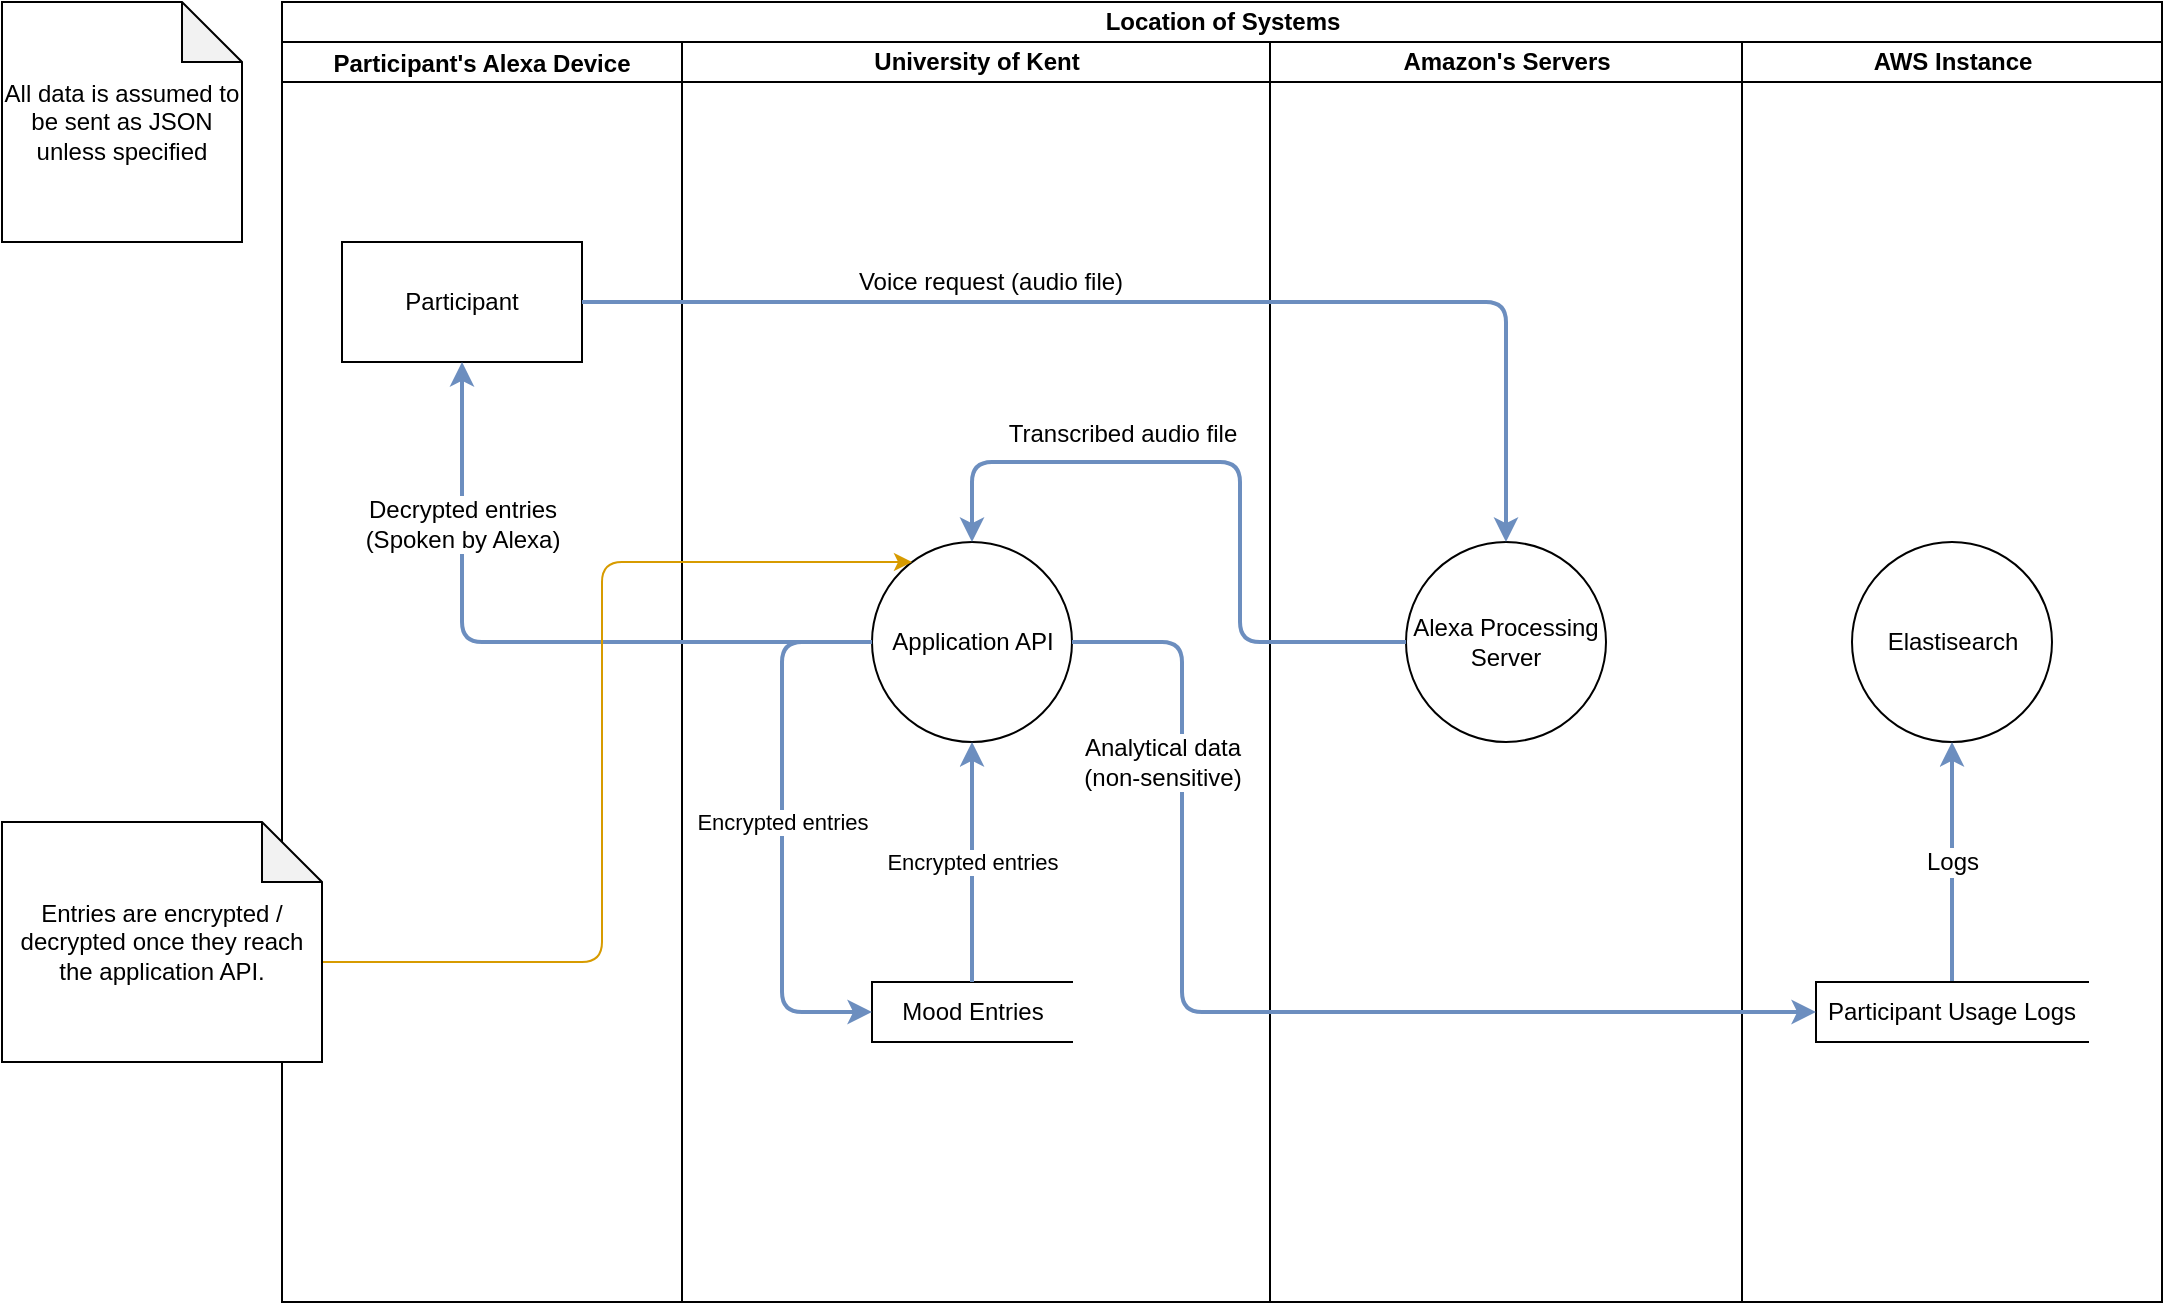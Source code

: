 <mxfile version="12.3.2" type="device" pages="2"><diagram id="C1v8mTe7ugSQuTgbRVYM" name="Alexa"><mxGraphModel dx="1351" dy="1036" grid="1" gridSize="10" guides="1" tooltips="1" connect="1" arrows="1" fold="1" page="1" pageScale="1" pageWidth="827" pageHeight="1169" math="0" shadow="0"><root><mxCell id="0"/><mxCell id="1" parent="0"/><mxCell id="dcTzPfN78nYmeOimg58B-1" value="Location of Systems" style="swimlane;html=1;childLayout=stackLayout;resizeParent=1;resizeParentMax=0;startSize=20;" vertex="1" parent="1"><mxGeometry x="150" y="40" width="940" height="650" as="geometry"/></mxCell><mxCell id="dcTzPfN78nYmeOimg58B-15" value="Participant's Alexa Device" style="swimlane;startSize=20;" vertex="1" parent="dcTzPfN78nYmeOimg58B-1"><mxGeometry y="20" width="200" height="630" as="geometry"/></mxCell><mxCell id="dcTzPfN78nYmeOimg58B-16" value="Participant" style="rounded=0;whiteSpace=wrap;html=1;" vertex="1" parent="dcTzPfN78nYmeOimg58B-15"><mxGeometry x="30" y="100" width="120" height="60" as="geometry"/></mxCell><mxCell id="dcTzPfN78nYmeOimg58B-2" value="University of Kent" style="swimlane;html=1;startSize=20;" vertex="1" parent="dcTzPfN78nYmeOimg58B-1"><mxGeometry x="200" y="20" width="294" height="630" as="geometry"><mxRectangle y="20" width="30" height="630" as="alternateBounds"/></mxGeometry></mxCell><mxCell id="dcTzPfN78nYmeOimg58B-6" value="Application API" style="shape=ellipse;html=1;dashed=0;whitespace=wrap;perimeter=ellipsePerimeter;" vertex="1" parent="dcTzPfN78nYmeOimg58B-2"><mxGeometry x="95" y="250" width="100" height="100" as="geometry"/></mxCell><mxCell id="dcTzPfN78nYmeOimg58B-23" value="Mood Entries" style="html=1;dashed=0;whitespace=wrap;shape=partialRectangle;right=0;fillColor=none;" vertex="1" parent="dcTzPfN78nYmeOimg58B-2"><mxGeometry x="95" y="470" width="100" height="30" as="geometry"/></mxCell><mxCell id="dcTzPfN78nYmeOimg58B-24" value="Encrypted entries" style="endArrow=classic;html=1;strokeColor=#6c8ebf;strokeWidth=2;fillColor=#dae8fc;entryX=0;entryY=0.5;entryDx=0;entryDy=0;exitX=0;exitY=0.5;exitDx=0;exitDy=0;edgeStyle=orthogonalEdgeStyle;" edge="1" parent="dcTzPfN78nYmeOimg58B-2" source="dcTzPfN78nYmeOimg58B-6" target="dcTzPfN78nYmeOimg58B-23"><mxGeometry x="-0.018" width="50" height="50" relative="1" as="geometry"><mxPoint x="-155" y="340" as="sourcePoint"/><mxPoint x="145" y="420.711" as="targetPoint"/><Array as="points"><mxPoint x="50" y="300"/><mxPoint x="50" y="485"/></Array><mxPoint as="offset"/></mxGeometry></mxCell><mxCell id="dcTzPfN78nYmeOimg58B-25" value="Encrypted entries" style="endArrow=classic;html=1;strokeColor=#6c8ebf;strokeWidth=2;fillColor=#dae8fc;entryX=0.5;entryY=1;entryDx=0;entryDy=0;" edge="1" parent="dcTzPfN78nYmeOimg58B-2" source="dcTzPfN78nYmeOimg58B-23" target="dcTzPfN78nYmeOimg58B-6"><mxGeometry width="50" height="50" relative="1" as="geometry"><mxPoint x="-155" y="389.289" as="sourcePoint"/><mxPoint x="145" y="399.289" as="targetPoint"/></mxGeometry></mxCell><mxCell id="dcTzPfN78nYmeOimg58B-3" value="Amazon's Servers" style="swimlane;html=1;startSize=20;" vertex="1" parent="dcTzPfN78nYmeOimg58B-1"><mxGeometry x="494" y="20" width="236" height="630" as="geometry"/></mxCell><mxCell id="dcTzPfN78nYmeOimg58B-17" value="Alexa Processing Server" style="shape=ellipse;html=1;dashed=0;whitespace=wrap;perimeter=ellipsePerimeter;whiteSpace=wrap;" vertex="1" parent="dcTzPfN78nYmeOimg58B-3"><mxGeometry x="68" y="250" width="100" height="100" as="geometry"/></mxCell><mxCell id="dcTzPfN78nYmeOimg58B-4" value="AWS Instance" style="swimlane;html=1;startSize=20;" vertex="1" parent="dcTzPfN78nYmeOimg58B-1"><mxGeometry x="730" y="20" width="210" height="630" as="geometry"/></mxCell><mxCell id="dcTzPfN78nYmeOimg58B-29" value="Elastisearch" style="shape=ellipse;html=1;dashed=0;whitespace=wrap;perimeter=ellipsePerimeter;" vertex="1" parent="dcTzPfN78nYmeOimg58B-4"><mxGeometry x="55" y="250" width="100" height="100" as="geometry"/></mxCell><mxCell id="dcTzPfN78nYmeOimg58B-32" style="edgeStyle=orthogonalEdgeStyle;orthogonalLoop=1;jettySize=auto;html=1;entryX=0.5;entryY=1;entryDx=0;entryDy=0;strokeColor=#6c8ebf;strokeWidth=2;fillColor=#dae8fc;" edge="1" parent="dcTzPfN78nYmeOimg58B-4" source="dcTzPfN78nYmeOimg58B-30" target="dcTzPfN78nYmeOimg58B-29"><mxGeometry relative="1" as="geometry"/></mxCell><mxCell id="dcTzPfN78nYmeOimg58B-34" value="Logs" style="text;html=1;align=center;verticalAlign=middle;resizable=0;points=[];;labelBackgroundColor=#ffffff;" vertex="1" connectable="0" parent="dcTzPfN78nYmeOimg58B-32"><mxGeometry x="0.15" y="-2" relative="1" as="geometry"><mxPoint x="-2" y="9" as="offset"/></mxGeometry></mxCell><mxCell id="dcTzPfN78nYmeOimg58B-30" value="Participant Usage Logs" style="html=1;dashed=0;whitespace=wrap;shape=partialRectangle;right=0;fillColor=none;whiteSpace=wrap;" vertex="1" parent="dcTzPfN78nYmeOimg58B-4"><mxGeometry x="37" y="470" width="136" height="30" as="geometry"/></mxCell><mxCell id="dcTzPfN78nYmeOimg58B-18" value="" style="endArrow=classic;html=1;entryX=0.5;entryY=0;entryDx=0;entryDy=0;edgeStyle=orthogonalEdgeStyle;fillColor=#dae8fc;strokeColor=#6c8ebf;strokeWidth=2;" edge="1" parent="dcTzPfN78nYmeOimg58B-1" source="dcTzPfN78nYmeOimg58B-16" target="dcTzPfN78nYmeOimg58B-17"><mxGeometry width="50" height="50" relative="1" as="geometry"><mxPoint x="-15" y="120" as="sourcePoint"/><mxPoint x="205.711" y="130" as="targetPoint"/></mxGeometry></mxCell><mxCell id="dcTzPfN78nYmeOimg58B-26" value="Voice request (audio file)" style="text;html=1;align=center;verticalAlign=middle;resizable=0;points=[];;labelBackgroundColor=#ffffff;" vertex="1" connectable="0" parent="dcTzPfN78nYmeOimg58B-18"><mxGeometry x="-0.547" y="5" relative="1" as="geometry"><mxPoint x="72" y="-5" as="offset"/></mxGeometry></mxCell><mxCell id="dcTzPfN78nYmeOimg58B-19" value="" style="endArrow=classic;html=1;strokeWidth=2;entryX=0.5;entryY=0;entryDx=0;entryDy=0;strokeColor=#6c8ebf;fillColor=#dae8fc;edgeStyle=orthogonalEdgeStyle;" edge="1" parent="dcTzPfN78nYmeOimg58B-1" source="dcTzPfN78nYmeOimg58B-17" target="dcTzPfN78nYmeOimg58B-6"><mxGeometry width="50" height="50" relative="1" as="geometry"><mxPoint x="-206.711" y="310" as="sourcePoint"/><mxPoint x="383.289" y="320" as="targetPoint"/><Array as="points"><mxPoint x="479" y="320"/><mxPoint x="479" y="230"/><mxPoint x="345" y="230"/></Array></mxGeometry></mxCell><mxCell id="dcTzPfN78nYmeOimg58B-21" value="Transcribed audio file" style="text;html=1;align=center;verticalAlign=middle;resizable=0;points=[];;labelBackgroundColor=#ffffff;fontStyle=0" vertex="1" connectable="0" parent="dcTzPfN78nYmeOimg58B-19"><mxGeometry x="-0.188" relative="1" as="geometry"><mxPoint x="-59" y="-46" as="offset"/></mxGeometry></mxCell><mxCell id="dcTzPfN78nYmeOimg58B-27" value="" style="endArrow=classic;html=1;strokeColor=#6c8ebf;strokeWidth=2;fillColor=#dae8fc;entryX=0.5;entryY=1;entryDx=0;entryDy=0;edgeStyle=orthogonalEdgeStyle;" edge="1" parent="dcTzPfN78nYmeOimg58B-1" source="dcTzPfN78nYmeOimg58B-6" target="dcTzPfN78nYmeOimg58B-16"><mxGeometry width="50" height="50" relative="1" as="geometry"><mxPoint x="-5" y="189.289" as="sourcePoint"/><mxPoint x="295" y="199.289" as="targetPoint"/></mxGeometry></mxCell><mxCell id="dcTzPfN78nYmeOimg58B-28" value="Decrypted entries&lt;br&gt;(Spoken by Alexa)" style="text;html=1;align=center;verticalAlign=middle;resizable=0;points=[];;labelBackgroundColor=#ffffff;" vertex="1" connectable="0" parent="dcTzPfN78nYmeOimg58B-27"><mxGeometry x="0.533" relative="1" as="geometry"><mxPoint as="offset"/></mxGeometry></mxCell><mxCell id="dcTzPfN78nYmeOimg58B-31" value="" style="endArrow=classic;html=1;strokeColor=#6c8ebf;strokeWidth=2;fillColor=#dae8fc;entryX=0;entryY=0.5;entryDx=0;entryDy=0;edgeStyle=orthogonalEdgeStyle;" edge="1" parent="dcTzPfN78nYmeOimg58B-1" source="dcTzPfN78nYmeOimg58B-6" target="dcTzPfN78nYmeOimg58B-30"><mxGeometry width="50" height="50" relative="1" as="geometry"><mxPoint x="45" y="310" as="sourcePoint"/><mxPoint x="465.711" y="320" as="targetPoint"/><Array as="points"><mxPoint x="450" y="320"/><mxPoint x="450" y="505"/></Array></mxGeometry></mxCell><mxCell id="dcTzPfN78nYmeOimg58B-33" value="Analytical data&lt;br&gt;(non-sensitive)" style="text;html=1;align=center;verticalAlign=middle;resizable=0;points=[];;labelBackgroundColor=#ffffff;" vertex="1" connectable="0" parent="dcTzPfN78nYmeOimg58B-31"><mxGeometry x="0.142" y="2" relative="1" as="geometry"><mxPoint x="-88" y="-123" as="offset"/></mxGeometry></mxCell><mxCell id="dcTzPfN78nYmeOimg58B-22" value="All data is assumed to be sent as JSON unless specified" style="shape=note;whiteSpace=wrap;html=1;backgroundOutline=1;darkOpacity=0.05;dashed=0;" vertex="1" parent="1"><mxGeometry x="10" y="40" width="120" height="120" as="geometry"/></mxCell><mxCell id="ZAbytnV5UNy0pL8NDC4B-2" style="edgeStyle=orthogonalEdgeStyle;orthogonalLoop=1;jettySize=auto;html=1;strokeColor=#d79b00;strokeWidth=1;fillColor=#ffe6cc;" edge="1" parent="1" source="ZAbytnV5UNy0pL8NDC4B-1" target="dcTzPfN78nYmeOimg58B-6"><mxGeometry relative="1" as="geometry"><Array as="points"><mxPoint x="310" y="520"/><mxPoint x="310" y="320"/></Array></mxGeometry></mxCell><mxCell id="ZAbytnV5UNy0pL8NDC4B-1" value="Entries are encrypted / decrypted once they reach the application API." style="shape=note;whiteSpace=wrap;html=1;backgroundOutline=1;darkOpacity=0.05;dashed=0;" vertex="1" parent="1"><mxGeometry x="10" y="450" width="160" height="120" as="geometry"/></mxCell></root></mxGraphModel></diagram><diagram id="iH2dZtFCqkVUjak707w7" name="Application"><mxGraphModel dx="946" dy="725" grid="1" gridSize="10" guides="1" tooltips="1" connect="1" arrows="1" fold="1" page="1" pageScale="1" pageWidth="827" pageHeight="1169" math="0" shadow="0"><root><mxCell id="tU0rBqO8w7DGsYOXJIm6-0"/><mxCell id="tU0rBqO8w7DGsYOXJIm6-1" parent="tU0rBqO8w7DGsYOXJIm6-0"/><mxCell id="tU0rBqO8w7DGsYOXJIm6-2" value="Location of Systems" style="swimlane;html=1;childLayout=stackLayout;resizeParent=1;resizeParentMax=0;startSize=20;" vertex="1" parent="tU0rBqO8w7DGsYOXJIm6-1"><mxGeometry x="150" y="40" width="670" height="650" as="geometry"/></mxCell><mxCell id="tU0rBqO8w7DGsYOXJIm6-3" value="Participant's Device" style="swimlane;startSize=20;" vertex="1" parent="tU0rBqO8w7DGsYOXJIm6-2"><mxGeometry y="20" width="180" height="630" as="geometry"/></mxCell><mxCell id="tU0rBqO8w7DGsYOXJIm6-4" value="Participant" style="rounded=0;whiteSpace=wrap;html=1;" vertex="1" parent="tU0rBqO8w7DGsYOXJIm6-3"><mxGeometry x="30" y="100" width="120" height="60" as="geometry"/></mxCell><mxCell id="tU0rBqO8w7DGsYOXJIm6-5" value="University of Kent" style="swimlane;html=1;startSize=20;" vertex="1" parent="tU0rBqO8w7DGsYOXJIm6-2"><mxGeometry x="180" y="20" width="294" height="630" as="geometry"><mxRectangle y="20" width="30" height="630" as="alternateBounds"/></mxGeometry></mxCell><mxCell id="tU0rBqO8w7DGsYOXJIm6-6" value="Application API" style="shape=ellipse;html=1;dashed=0;whitespace=wrap;perimeter=ellipsePerimeter;" vertex="1" parent="tU0rBqO8w7DGsYOXJIm6-5"><mxGeometry x="95" y="250" width="100" height="100" as="geometry"/></mxCell><mxCell id="tU0rBqO8w7DGsYOXJIm6-7" value="Mood Entries" style="html=1;dashed=0;whitespace=wrap;shape=partialRectangle;right=0;fillColor=none;" vertex="1" parent="tU0rBqO8w7DGsYOXJIm6-5"><mxGeometry x="95" y="470" width="100" height="30" as="geometry"/></mxCell><mxCell id="tU0rBqO8w7DGsYOXJIm6-8" value="Encrypted entries" style="endArrow=classic;html=1;strokeColor=#6c8ebf;strokeWidth=2;fillColor=#dae8fc;entryX=0;entryY=0.5;entryDx=0;entryDy=0;exitX=0;exitY=0.5;exitDx=0;exitDy=0;edgeStyle=orthogonalEdgeStyle;" edge="1" parent="tU0rBqO8w7DGsYOXJIm6-5" source="tU0rBqO8w7DGsYOXJIm6-6" target="tU0rBqO8w7DGsYOXJIm6-7"><mxGeometry x="-0.018" width="50" height="50" relative="1" as="geometry"><mxPoint x="-155" y="340" as="sourcePoint"/><mxPoint x="145" y="420.711" as="targetPoint"/><Array as="points"><mxPoint x="50" y="300"/><mxPoint x="50" y="485"/></Array><mxPoint as="offset"/></mxGeometry></mxCell><mxCell id="tU0rBqO8w7DGsYOXJIm6-9" value="Encrypted entries" style="endArrow=classic;html=1;strokeColor=#6c8ebf;strokeWidth=2;fillColor=#dae8fc;entryX=0.5;entryY=1;entryDx=0;entryDy=0;" edge="1" parent="tU0rBqO8w7DGsYOXJIm6-5" source="tU0rBqO8w7DGsYOXJIm6-7" target="tU0rBqO8w7DGsYOXJIm6-6"><mxGeometry width="50" height="50" relative="1" as="geometry"><mxPoint x="-155" y="389.289" as="sourcePoint"/><mxPoint x="145" y="399.289" as="targetPoint"/></mxGeometry></mxCell><mxCell id="tU0rBqO8w7DGsYOXJIm6-17" value="" style="endArrow=classic;html=1;edgeStyle=orthogonalEdgeStyle;fillColor=#dae8fc;strokeColor=#6c8ebf;strokeWidth=2;" edge="1" parent="tU0rBqO8w7DGsYOXJIm6-2" source="tU0rBqO8w7DGsYOXJIm6-4" target="tU0rBqO8w7DGsYOXJIm6-6"><mxGeometry width="50" height="50" relative="1" as="geometry"><mxPoint x="-15" y="120" as="sourcePoint"/><mxPoint x="612" y="270" as="targetPoint"/></mxGeometry></mxCell><mxCell id="tU0rBqO8w7DGsYOXJIm6-18" value="Encrypted entries" style="text;html=1;align=center;verticalAlign=middle;resizable=0;points=[];;labelBackgroundColor=#ffffff;" vertex="1" connectable="0" parent="tU0rBqO8w7DGsYOXJIm6-17"><mxGeometry x="-0.547" y="5" relative="1" as="geometry"><mxPoint x="72" y="-5" as="offset"/></mxGeometry></mxCell><mxCell id="tU0rBqO8w7DGsYOXJIm6-21" value="" style="endArrow=classic;html=1;strokeColor=#6c8ebf;strokeWidth=2;fillColor=#dae8fc;entryX=0.5;entryY=1;entryDx=0;entryDy=0;edgeStyle=orthogonalEdgeStyle;" edge="1" parent="tU0rBqO8w7DGsYOXJIm6-2" source="tU0rBqO8w7DGsYOXJIm6-6" target="tU0rBqO8w7DGsYOXJIm6-4"><mxGeometry width="50" height="50" relative="1" as="geometry"><mxPoint x="-5" y="189.289" as="sourcePoint"/><mxPoint x="295" y="199.289" as="targetPoint"/></mxGeometry></mxCell><mxCell id="tU0rBqO8w7DGsYOXJIm6-22" value="Encrypted entries" style="text;html=1;align=center;verticalAlign=middle;resizable=0;points=[];;labelBackgroundColor=#ffffff;" vertex="1" connectable="0" parent="tU0rBqO8w7DGsYOXJIm6-21"><mxGeometry x="0.533" relative="1" as="geometry"><mxPoint as="offset"/></mxGeometry></mxCell><mxCell id="tU0rBqO8w7DGsYOXJIm6-23" value="" style="endArrow=classic;html=1;strokeColor=#6c8ebf;strokeWidth=2;fillColor=#dae8fc;entryX=0;entryY=0.5;entryDx=0;entryDy=0;edgeStyle=orthogonalEdgeStyle;" edge="1" parent="tU0rBqO8w7DGsYOXJIm6-2" source="tU0rBqO8w7DGsYOXJIm6-6" target="tU0rBqO8w7DGsYOXJIm6-16"><mxGeometry width="50" height="50" relative="1" as="geometry"><mxPoint x="45" y="310" as="sourcePoint"/><mxPoint x="465.711" y="320" as="targetPoint"/><Array as="points"><mxPoint x="430" y="320"/><mxPoint x="430" y="505"/></Array></mxGeometry></mxCell><mxCell id="tU0rBqO8w7DGsYOXJIm6-24" value="Analytical data&lt;br&gt;(non-sensitive)" style="text;html=1;align=center;verticalAlign=middle;resizable=0;points=[];;labelBackgroundColor=#ffffff;" vertex="1" connectable="0" parent="tU0rBqO8w7DGsYOXJIm6-23"><mxGeometry x="0.142" y="2" relative="1" as="geometry"><mxPoint x="-12" y="-68" as="offset"/></mxGeometry></mxCell><mxCell id="tU0rBqO8w7DGsYOXJIm6-12" value="AWS Instance" style="swimlane;html=1;startSize=20;" vertex="1" parent="tU0rBqO8w7DGsYOXJIm6-2"><mxGeometry x="474" y="20" width="196" height="630" as="geometry"/></mxCell><mxCell id="tU0rBqO8w7DGsYOXJIm6-13" value="Elastisearch" style="shape=ellipse;html=1;dashed=0;whitespace=wrap;perimeter=ellipsePerimeter;" vertex="1" parent="tU0rBqO8w7DGsYOXJIm6-12"><mxGeometry x="48" y="250" width="100" height="100" as="geometry"/></mxCell><mxCell id="tU0rBqO8w7DGsYOXJIm6-14" style="edgeStyle=orthogonalEdgeStyle;orthogonalLoop=1;jettySize=auto;html=1;entryX=0.5;entryY=1;entryDx=0;entryDy=0;strokeColor=#6c8ebf;strokeWidth=2;fillColor=#dae8fc;" edge="1" parent="tU0rBqO8w7DGsYOXJIm6-12" source="tU0rBqO8w7DGsYOXJIm6-16" target="tU0rBqO8w7DGsYOXJIm6-13"><mxGeometry relative="1" as="geometry"/></mxCell><mxCell id="tU0rBqO8w7DGsYOXJIm6-15" value="Logs" style="text;html=1;align=center;verticalAlign=middle;resizable=0;points=[];;labelBackgroundColor=#ffffff;" vertex="1" connectable="0" parent="tU0rBqO8w7DGsYOXJIm6-14"><mxGeometry x="0.15" y="-2" relative="1" as="geometry"><mxPoint x="-2" y="9" as="offset"/></mxGeometry></mxCell><mxCell id="tU0rBqO8w7DGsYOXJIm6-16" value="Participant Usage Logs" style="html=1;dashed=0;whitespace=wrap;shape=partialRectangle;right=0;fillColor=none;whiteSpace=wrap;" vertex="1" parent="tU0rBqO8w7DGsYOXJIm6-12"><mxGeometry x="30" y="470" width="136" height="30" as="geometry"/></mxCell><mxCell id="tU0rBqO8w7DGsYOXJIm6-25" value="All data is assumed to be sent as JSON unless specified" style="shape=note;whiteSpace=wrap;html=1;backgroundOutline=1;darkOpacity=0.05;dashed=0;" vertex="1" parent="tU0rBqO8w7DGsYOXJIm6-1"><mxGeometry x="10" y="40" width="120" height="120" as="geometry"/></mxCell><mxCell id="wkdDEm7VJ6izItClSQKt-0" value="Entries are encrypted / decrypted on the device using a combination of a user's password and randomly generated secret key." style="shape=note;whiteSpace=wrap;html=1;backgroundOutline=1;darkOpacity=0.05;dashed=0;" vertex="1" parent="tU0rBqO8w7DGsYOXJIm6-1"><mxGeometry x="10" y="340" width="170" height="140" as="geometry"/></mxCell><mxCell id="wkdDEm7VJ6izItClSQKt-1" style="edgeStyle=orthogonalEdgeStyle;orthogonalLoop=1;jettySize=auto;html=1;entryX=0;entryY=0.5;entryDx=0;entryDy=0;strokeColor=#d79b00;strokeWidth=1;fillColor=#ffe6cc;exitX=0;exitY=0;exitDx=70;exitDy=0;exitPerimeter=0;" edge="1" parent="tU0rBqO8w7DGsYOXJIm6-1" source="wkdDEm7VJ6izItClSQKt-0" target="tU0rBqO8w7DGsYOXJIm6-4"><mxGeometry relative="1" as="geometry"><Array as="points"><mxPoint x="80" y="190"/></Array></mxGeometry></mxCell></root></mxGraphModel></diagram></mxfile>